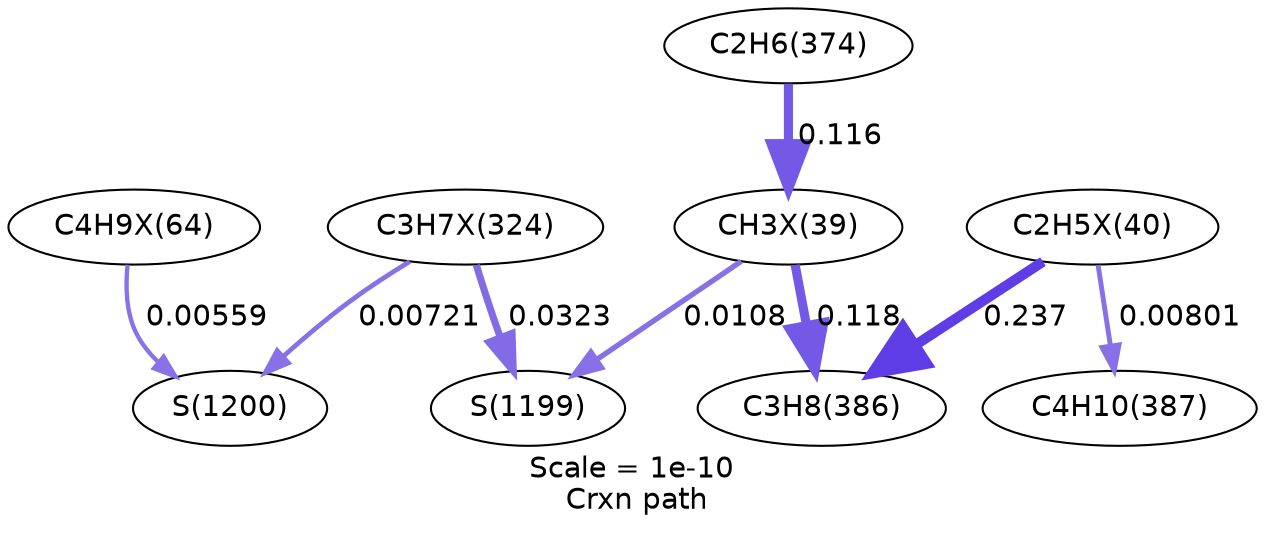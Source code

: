 digraph reaction_paths {
center=1;
s30 -> s131[fontname="Helvetica", style="setlinewidth(4.37)", arrowsize=2.19, color="0.7, 0.616, 0.9"
, label=" 0.116"];
s131 -> s47[fontname="Helvetica", style="setlinewidth(2.58)", arrowsize=1.29, color="0.7, 0.511, 0.9"
, label=" 0.0108"];
s131 -> s34[fontname="Helvetica", style="setlinewidth(4.39)", arrowsize=2.19, color="0.7, 0.618, 0.9"
, label=" 0.118"];
s132 -> s35[fontname="Helvetica", style="setlinewidth(2.36)", arrowsize=1.18, color="0.7, 0.508, 0.9"
, label=" 0.00801"];
s132 -> s34[fontname="Helvetica", style="setlinewidth(4.91)", arrowsize=2.46, color="0.7, 0.737, 0.9"
, label=" 0.237"];
s158 -> s47[fontname="Helvetica", style="setlinewidth(3.41)", arrowsize=1.7, color="0.7, 0.532, 0.9"
, label=" 0.0323"];
s158 -> s48[fontname="Helvetica", style="setlinewidth(2.28)", arrowsize=1.14, color="0.7, 0.507, 0.9"
, label=" 0.00721"];
s138 -> s48[fontname="Helvetica", style="setlinewidth(2.08)", arrowsize=1.04, color="0.7, 0.506, 0.9"
, label=" 0.00559"];
s30 [ fontname="Helvetica", label="C2H6(374)"];
s34 [ fontname="Helvetica", label="C3H8(386)"];
s35 [ fontname="Helvetica", label="C4H10(387)"];
s47 [ fontname="Helvetica", label="S(1199)"];
s48 [ fontname="Helvetica", label="S(1200)"];
s131 [ fontname="Helvetica", label="CH3X(39)"];
s132 [ fontname="Helvetica", label="C2H5X(40)"];
s138 [ fontname="Helvetica", label="C4H9X(64)"];
s158 [ fontname="Helvetica", label="C3H7X(324)"];
 label = "Scale = 1e-10\l Crxn path";
 fontname = "Helvetica";
}
